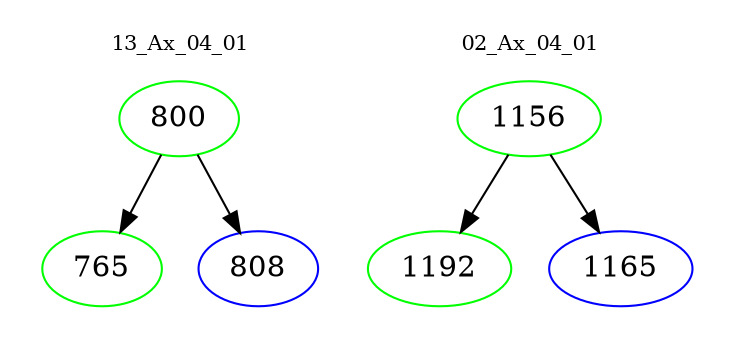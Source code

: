 digraph{
subgraph cluster_0 {
color = white
label = "13_Ax_04_01";
fontsize=10;
T0_800 [label="800", color="green"]
T0_800 -> T0_765 [color="black"]
T0_765 [label="765", color="green"]
T0_800 -> T0_808 [color="black"]
T0_808 [label="808", color="blue"]
}
subgraph cluster_1 {
color = white
label = "02_Ax_04_01";
fontsize=10;
T1_1156 [label="1156", color="green"]
T1_1156 -> T1_1192 [color="black"]
T1_1192 [label="1192", color="green"]
T1_1156 -> T1_1165 [color="black"]
T1_1165 [label="1165", color="blue"]
}
}
